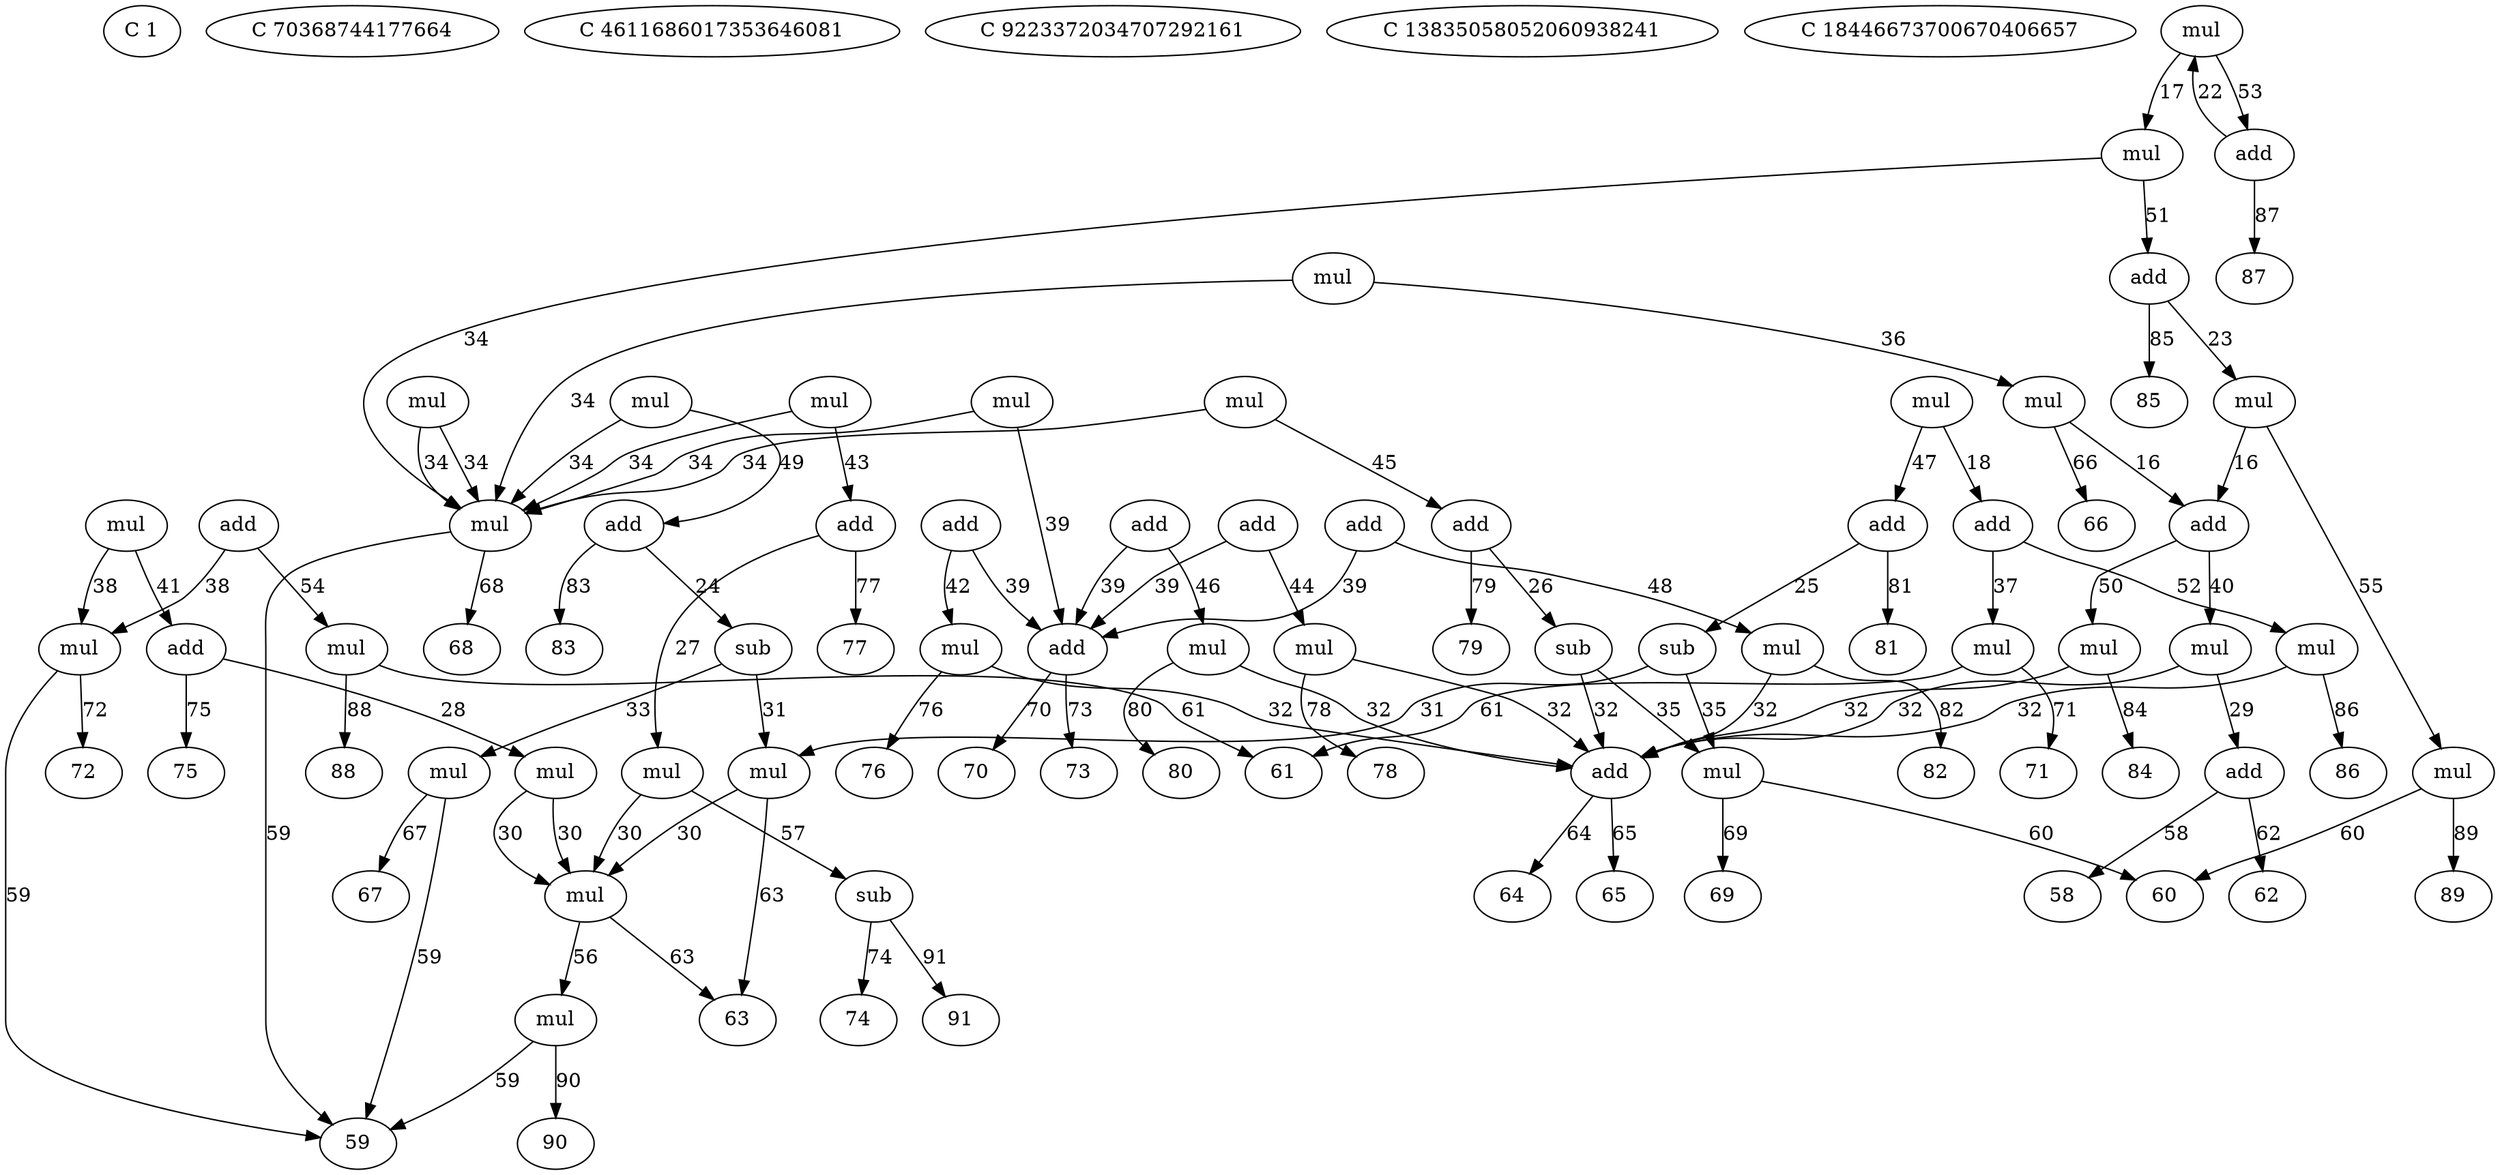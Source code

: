 digraph G {
0 [label="C 1"]
1 [label="C 70368744177664"]
2 [label="C 4611686017353646081"]
3 [label="C 9223372034707292161"]
4 [label="C 13835058052060938241"]
5 [label="C 18446673700670406657"]
6 [label="mul"]
6 -> 34 [label="34"]
6 -> 34 [label="34"]
7 [label="mul"]
7 -> 34 [label="34"]
7 -> 39 [label="39"]
8 [label="add"]
8 -> 39 [label="39"]
8 -> 42 [label="42"]
9 [label="mul"]
9 -> 34 [label="34"]
9 -> 43 [label="43"]
10 [label="add"]
10 -> 39 [label="39"]
10 -> 44 [label="44"]
11 [label="mul"]
11 -> 34 [label="34"]
11 -> 45 [label="45"]
12 [label="add"]
12 -> 39 [label="39"]
12 -> 46 [label="46"]
13 [label="mul"]
13 -> 34 [label="34"]
13 -> 36 [label="36"]
14 [label="add"]
14 -> 39 [label="39"]
14 -> 48 [label="48"]
15 [label="mul"]
15 -> 34 [label="34"]
15 -> 49 [label="49"]
16 [label="add"]
16 -> 40 [label="40"]
16 -> 50 [label="50"]
17 [label="mul"]
17 -> 34 [label="34"]
17 -> 51 [label="51"]
18 [label="add"]
18 -> 37 [label="37"]
18 -> 52 [label="52"]
19 [label="mul"]
19 -> 38 [label="38"]
19 -> 41 [label="41"]
20 [label="add"]
20 -> 38 [label="38"]
20 -> 54 [label="54"]
21 [label="mul"]
21 -> 18 [label="18"]
21 -> 47 [label="47"]
22 [label="mul"]
22 -> 17 [label="17"]
22 -> 53 [label="53"]
23 [label="mul"]
23 -> 16 [label="16"]
23 -> 55 [label="55"]
24 [label="sub"]
24 -> 31 [label="31"]
24 -> 33 [label="33"]
25 [label="sub"]
25 -> 31 [label="31"]
25 -> 35 [label="35"]
26 [label="sub"]
26 -> 32 [label="32"]
26 -> 35 [label="35"]
27 [label="mul"]
27 -> 30 [label="30"]
27 -> 57 [label="57"]
28 [label="mul"]
28 -> 30 [label="30"]
28 -> 30 [label="30"]
29 [label="add"]
29 -> 58 [label="58"]
29 -> 62 [label="62"]
30 [label="mul"]
30 -> 56 [label="56"]
30 -> 63 [label="63"]
31 [label="mul"]
31 -> 30 [label="30"]
31 -> 63 [label="63"]
32 [label="add"]
32 -> 64 [label="64"]
32 -> 65 [label="65"]
33 [label="mul"]
33 -> 59 [label="59"]
33 -> 67 [label="67"]
34 [label="mul"]
34 -> 59 [label="59"]
34 -> 68 [label="68"]
35 [label="mul"]
35 -> 60 [label="60"]
35 -> 69 [label="69"]
36 [label="mul"]
36 -> 16 [label="16"]
36 -> 66 [label="66"]
37 [label="mul"]
37 -> 61 [label="61"]
37 -> 71 [label="71"]
38 [label="mul"]
38 -> 59 [label="59"]
38 -> 72 [label="72"]
39 [label="add"]
39 -> 70 [label="70"]
39 -> 73 [label="73"]
40 [label="mul"]
40 -> 29 [label="29"]
40 -> 32 [label="32"]
41 [label="add"]
41 -> 28 [label="28"]
41 -> 75 [label="75"]
42 [label="mul"]
42 -> 32 [label="32"]
42 -> 76 [label="76"]
43 [label="add"]
43 -> 27 [label="27"]
43 -> 77 [label="77"]
44 [label="mul"]
44 -> 32 [label="32"]
44 -> 78 [label="78"]
45 [label="add"]
45 -> 26 [label="26"]
45 -> 79 [label="79"]
46 [label="mul"]
46 -> 32 [label="32"]
46 -> 80 [label="80"]
47 [label="add"]
47 -> 25 [label="25"]
47 -> 81 [label="81"]
48 [label="mul"]
48 -> 32 [label="32"]
48 -> 82 [label="82"]
49 [label="add"]
49 -> 24 [label="24"]
49 -> 83 [label="83"]
50 [label="mul"]
50 -> 32 [label="32"]
50 -> 84 [label="84"]
51 [label="add"]
51 -> 23 [label="23"]
51 -> 85 [label="85"]
52 [label="mul"]
52 -> 32 [label="32"]
52 -> 86 [label="86"]
53 [label="add"]
53 -> 22 [label="22"]
53 -> 87 [label="87"]
54 [label="mul"]
54 -> 61 [label="61"]
54 -> 88 [label="88"]
55 [label="mul"]
55 -> 60 [label="60"]
55 -> 89 [label="89"]
56 [label="mul"]
56 -> 59 [label="59"]
56 -> 90 [label="90"]
57 [label="sub"]
57 -> 74 [label="74"]
57 -> 91 [label="91"]
}
